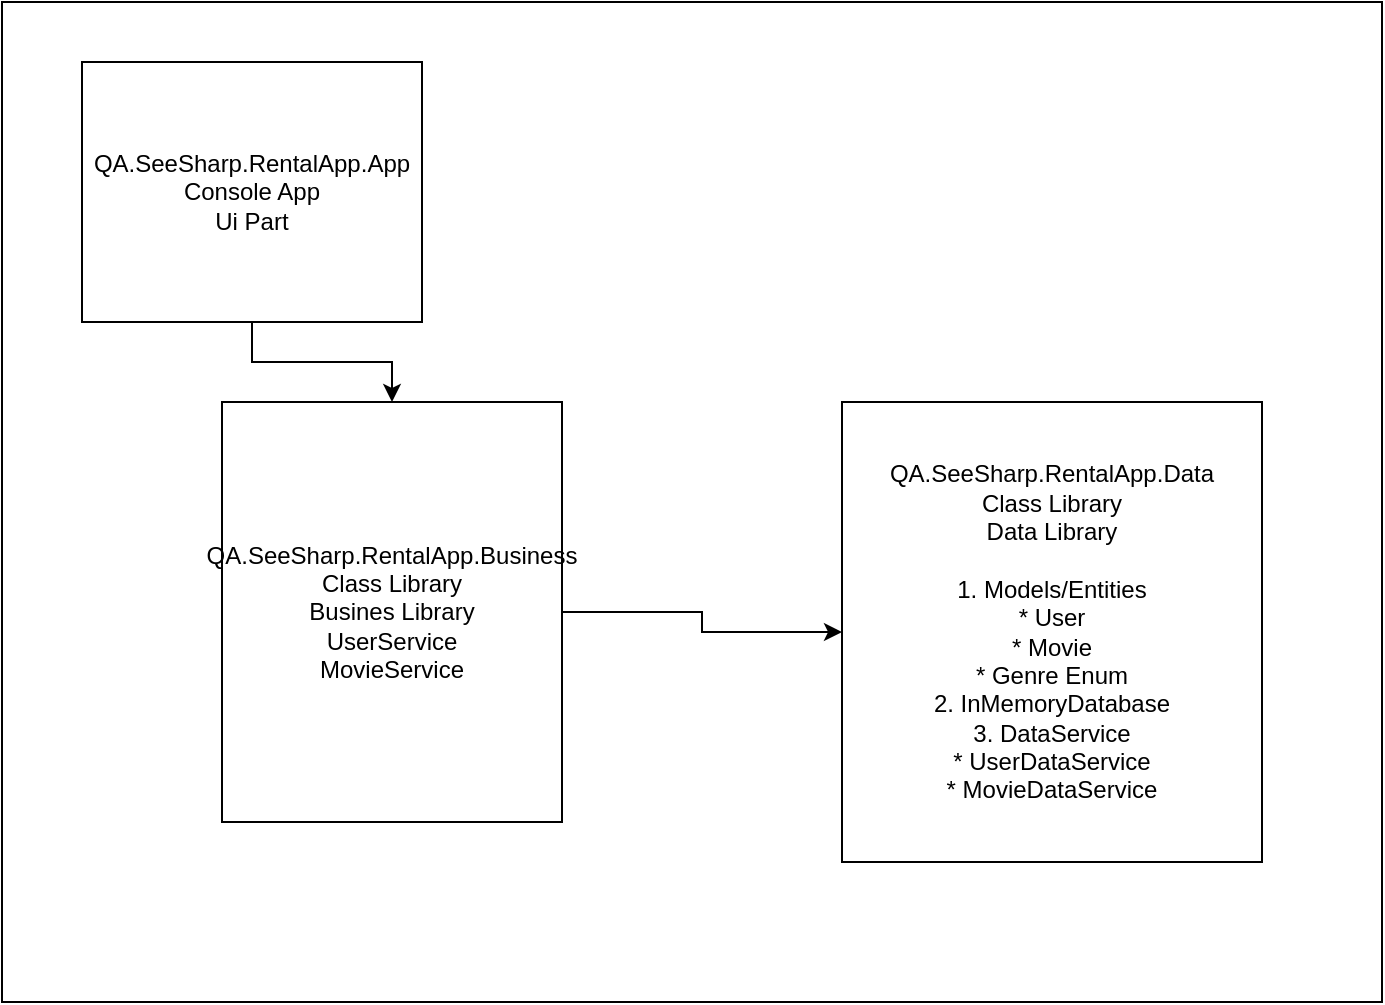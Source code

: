 <mxfile version="20.6.0" type="device"><diagram id="dOoQmB3FOzehCVo9Pkkw" name="Page-1"><mxGraphModel dx="813" dy="440" grid="1" gridSize="10" guides="1" tooltips="1" connect="1" arrows="1" fold="1" page="1" pageScale="1" pageWidth="850" pageHeight="1100" math="0" shadow="0"><root><mxCell id="0"/><mxCell id="1" parent="0"/><mxCell id="Qmm5PO-VMMNC1GWdEgoS-1" value="" style="rounded=0;whiteSpace=wrap;html=1;" vertex="1" parent="1"><mxGeometry x="80" y="40" width="690" height="500" as="geometry"/></mxCell><mxCell id="Qmm5PO-VMMNC1GWdEgoS-6" style="edgeStyle=orthogonalEdgeStyle;rounded=0;orthogonalLoop=1;jettySize=auto;html=1;" edge="1" parent="1" source="Qmm5PO-VMMNC1GWdEgoS-2" target="Qmm5PO-VMMNC1GWdEgoS-3"><mxGeometry relative="1" as="geometry"/></mxCell><mxCell id="Qmm5PO-VMMNC1GWdEgoS-2" value="QA.SeeSharp.RentalApp.App&lt;br&gt;Console App&lt;br&gt;Ui Part" style="rounded=0;whiteSpace=wrap;html=1;" vertex="1" parent="1"><mxGeometry x="120" y="70" width="170" height="130" as="geometry"/></mxCell><mxCell id="Qmm5PO-VMMNC1GWdEgoS-8" style="edgeStyle=orthogonalEdgeStyle;rounded=0;orthogonalLoop=1;jettySize=auto;html=1;" edge="1" parent="1" source="Qmm5PO-VMMNC1GWdEgoS-3" target="Qmm5PO-VMMNC1GWdEgoS-4"><mxGeometry relative="1" as="geometry"/></mxCell><mxCell id="Qmm5PO-VMMNC1GWdEgoS-3" value="QA.SeeSharp.RentalApp.Business&lt;br&gt;Class Library&lt;br&gt;Busines Library&lt;br&gt;UserService&lt;br&gt;MovieService" style="rounded=0;whiteSpace=wrap;html=1;" vertex="1" parent="1"><mxGeometry x="190" y="240" width="170" height="210" as="geometry"/></mxCell><mxCell id="Qmm5PO-VMMNC1GWdEgoS-4" value="QA.SeeSharp.RentalApp.Data&lt;br&gt;Class Library&lt;br&gt;Data Library&lt;br&gt;&lt;br&gt;1. Models/Entities&lt;br&gt;* User&lt;br&gt;* Movie&lt;br&gt;* Genre Enum&lt;br&gt;2. InMemoryDatabase&lt;br&gt;3. DataService&lt;br&gt;* UserDataService&lt;br&gt;* MovieDataService" style="rounded=0;whiteSpace=wrap;html=1;" vertex="1" parent="1"><mxGeometry x="500" y="240" width="210" height="230" as="geometry"/></mxCell></root></mxGraphModel></diagram></mxfile>